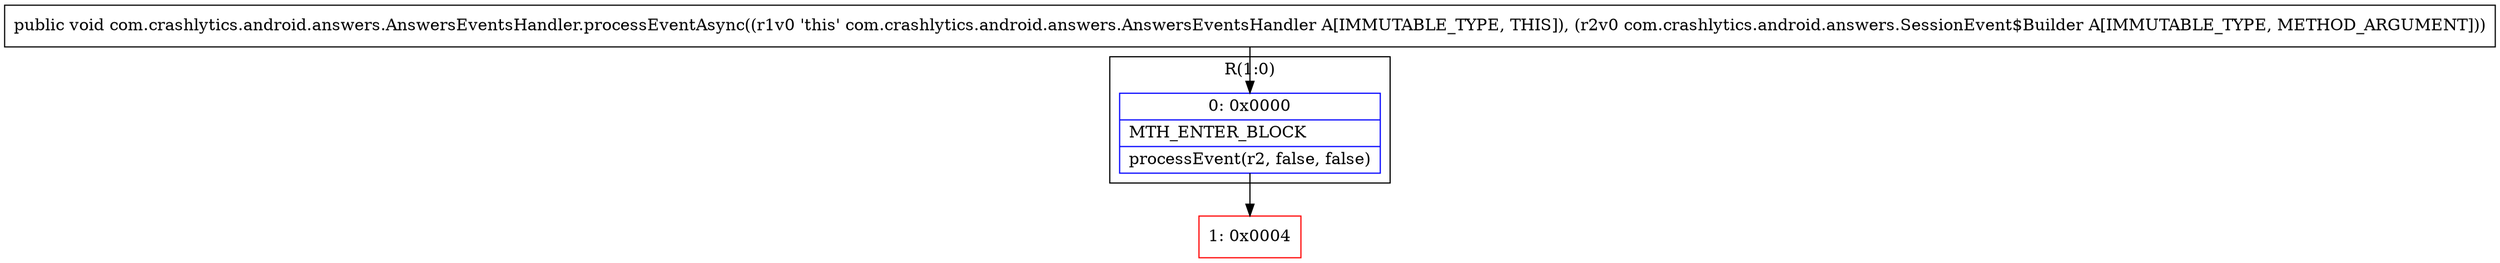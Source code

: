 digraph "CFG forcom.crashlytics.android.answers.AnswersEventsHandler.processEventAsync(Lcom\/crashlytics\/android\/answers\/SessionEvent$Builder;)V" {
subgraph cluster_Region_1016680254 {
label = "R(1:0)";
node [shape=record,color=blue];
Node_0 [shape=record,label="{0\:\ 0x0000|MTH_ENTER_BLOCK\l|processEvent(r2, false, false)\l}"];
}
Node_1 [shape=record,color=red,label="{1\:\ 0x0004}"];
MethodNode[shape=record,label="{public void com.crashlytics.android.answers.AnswersEventsHandler.processEventAsync((r1v0 'this' com.crashlytics.android.answers.AnswersEventsHandler A[IMMUTABLE_TYPE, THIS]), (r2v0 com.crashlytics.android.answers.SessionEvent$Builder A[IMMUTABLE_TYPE, METHOD_ARGUMENT])) }"];
MethodNode -> Node_0;
Node_0 -> Node_1;
}


